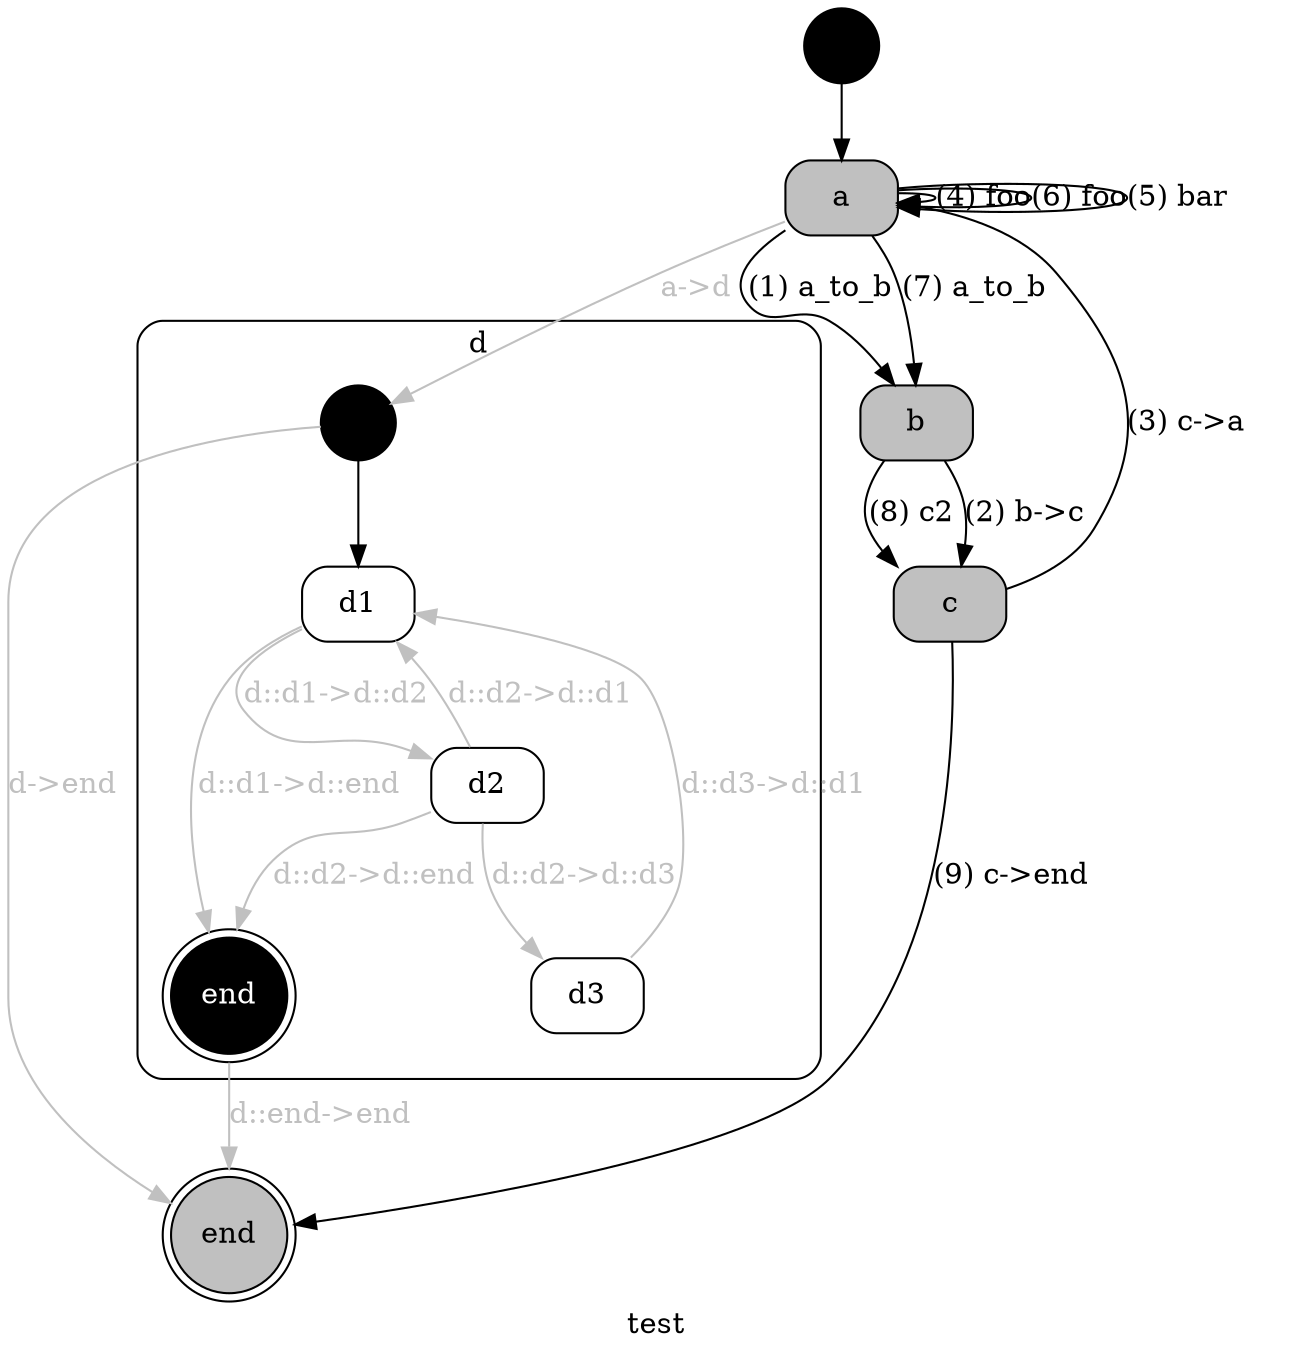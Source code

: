 
// {#<RedSteak::Statemachine test>
digraph x1 {
  label="test"; 
  node [ shape="circle", label="", style=filled, fillcolor=black ] x1_START; 

// #<RedSteak::State test a>
  node [ shape="box", label="a", style="filled,rounded", color=black, fillcolor=grey, fontcolor=black ] x2;

// #<RedSteak::State test b>
  node [ shape="box", label="b", style="filled,rounded", color=black, fillcolor=grey, fontcolor=black ] x3;

// #<RedSteak::State test c>
  node [ shape="box", label="c", style="filled,rounded", color=black, fillcolor=grey, fontcolor=black ] x4;

// #<RedSteak::State test d>

// {#<RedSteak::Statemachine test::d>
subgraph cluster_x5 {
  label="d"; 
  shape="box"; 
  style="filled,rounded"; 
  fillcolor=white; 
  fontcolor=black; 
  node [ shape="circle", label="", style=filled, fillcolor=black ] x5_START; 

// #<RedSteak::State test::d d::d1>
  node [ shape="box", label="d1", style="filled,rounded", color=black, fillcolor=white, fontcolor=black ] x6;

// #<RedSteak::State test::d d::d2>
  node [ shape="box", label="d2", style="filled,rounded", color=black, fillcolor=white, fontcolor=black ] x7;

// #<RedSteak::State test::d d::d3>
  node [ shape="box", label="d3", style="filled,rounded", color=black, fillcolor=white, fontcolor=black ] x8;

// #<RedSteak::State test::d d::end>
  node [ shape="doublecircle", label="end", style="filled,rounded", color=black, fillcolor=black, fontcolor=white ] x9;
}
// } #<RedSteak::Statemachine test::d>

// #<RedSteak::State test end>
  node [ shape="doublecircle", label="end", style="filled,rounded", color=black, fillcolor=grey, fontcolor=black ] x10;

// #<RedSteak::Transition test foo a -> a>
x2 -> x2 [ label="(4) foo", color=black, fontcolor=black ];
x2 -> x2 [ label="(6) foo", color=black, fontcolor=black ];

// #<RedSteak::Transition test bar a -> a>
x2 -> x2 [ label="(5) bar", color=black, fontcolor=black ];

// #<RedSteak::Transition test a_to_b a -> b>
x2 -> x3 [ label="(1) a_to_b", color=black, fontcolor=black ];
x2 -> x3 [ label="(7) a_to_b", color=black, fontcolor=black ];

// #<RedSteak::Transition test b->c b -> c>
x3 -> x4 [ label="(2) b->c", color=black, fontcolor=black ];

// #<RedSteak::Transition test c2 b -> c>
x3 -> x4 [ label="(8) c2", color=black, fontcolor=black ];

// #<RedSteak::Transition test c->a c -> a>
x4 -> x2 [ label="(3) c->a", color=black, fontcolor=black ];

// #<RedSteak::Transition test c->end c -> end>
x4 -> x10 [ label="(9) c->end", color=black, fontcolor=black ];

// #<RedSteak::Transition test a->d a -> d>
x2 -> x5_START [ label="a->d", color=gray, fontcolor=gray ];

// #<RedSteak::Transition test d->end d -> end>
x5_START -> x10 [ label="d->end", color=gray, fontcolor=gray ];
x1_START -> x2;

// #<RedSteak::Transition test::d d::d1->d::d2 d::d1 -> d::d2>
x6 -> x7 [ label="d::d1->d::d2", color=gray, fontcolor=gray ];

// #<RedSteak::Transition test::d d::d1->d::end d::d1 -> d::end>
x6 -> x9 [ label="d::d1->d::end", color=gray, fontcolor=gray ];

// #<RedSteak::Transition test::d d::d2->d::d1 d::d2 -> d::d1>
x7 -> x6 [ label="d::d2->d::d1", color=gray, fontcolor=gray ];

// #<RedSteak::Transition test::d d::d2->d::end d::d2 -> d::end>
x7 -> x9 [ label="d::d2->d::end", color=gray, fontcolor=gray ];

// #<RedSteak::Transition test::d d::d3->d::d1 d::d3 -> d::d1>
x8 -> x6 [ label="d::d3->d::d1", color=gray, fontcolor=gray ];

// #<RedSteak::Transition test::d d::d2->d::d3 d::d2 -> d::d3>
x7 -> x8 [ label="d::d2->d::d3", color=gray, fontcolor=gray ];

// #<RedSteak::Transition test::d d::end->end d::end -> end>
x9 -> x10 [ label="d::end->end", color=gray, fontcolor=gray ];
x5_START -> x6;
}
// } #<RedSteak::Statemachine test>
